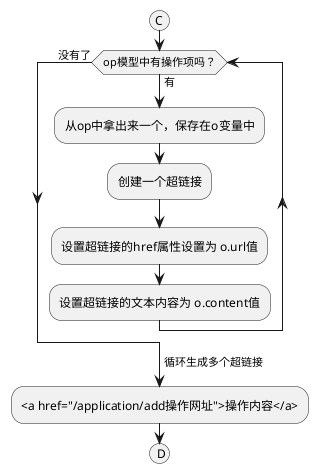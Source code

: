 @startuml
(C)
while (op模型中有操作项吗？)
->有;
:从op中拿出来一个，保存在o变量中;
:创建一个超链接;
:设置超链接的href属性设置为 o.url值;
:设置超链接的文本内容为 o.content值;
endwhile (没有了)
-> 循环生成多个超链接;
:<a href="/application/add操作网址">操作内容</a>;
(D)
@enduml